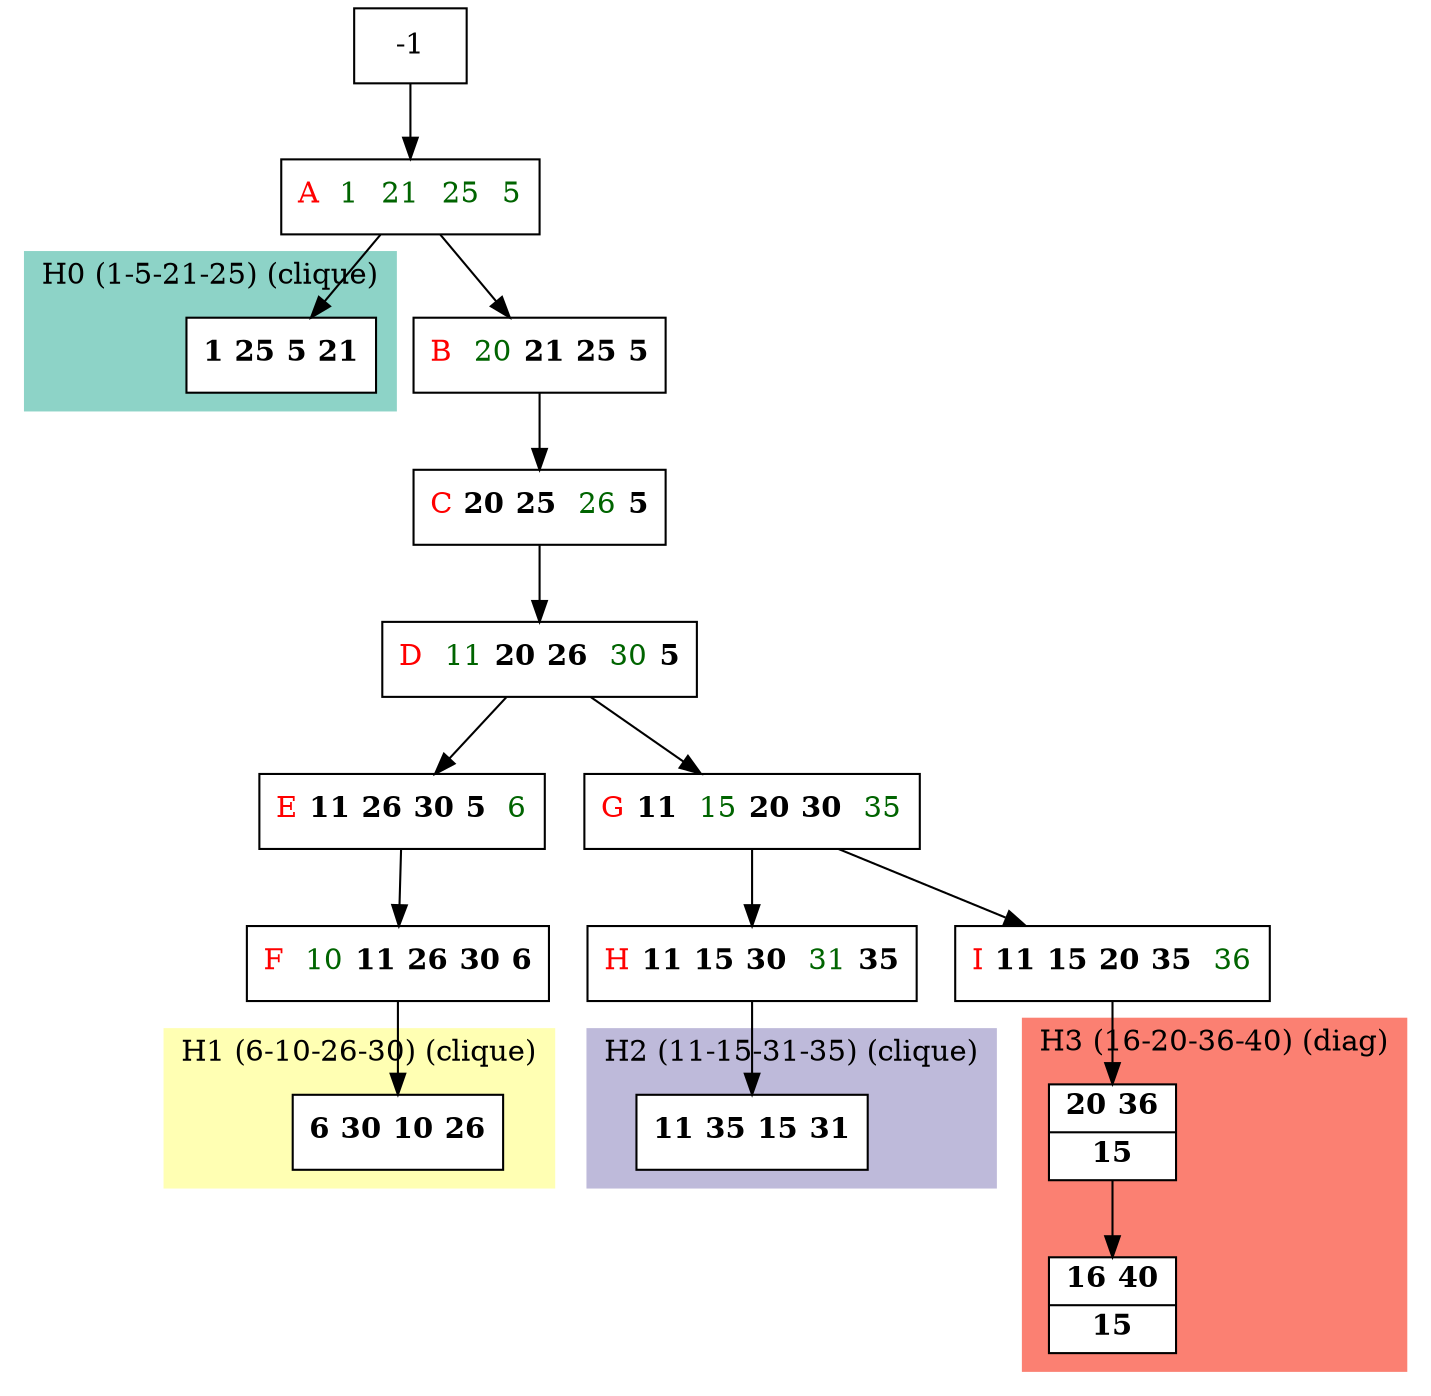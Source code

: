 digraph G {
    node [shape=box];
    subgraph cluster0 {
        node [style=filled,fillcolor=white];
        labeljust="l";
        style=filled;
        color="#8DD3C7";
        H0_0;
        label="H0 (1-5-21-25) (clique)";
    }
    subgraph cluster1 {
        node [style=filled,fillcolor=white];
        labeljust="l";
        style=filled;
        color="#FFFFB3";
        H1_0;
        label="H1 (6-10-26-30) (clique)";
    }
    subgraph cluster2 {
        node [style=filled,fillcolor=white];
        labeljust="l";
        style=filled;
        color="#BEBADA";
        H2_0;
        label="H2 (11-15-31-35) (clique)";
    }
    subgraph cluster3 {
        node [style=filled,fillcolor=white];
        labeljust="l";
        style=filled;
        color="#FB8072";
        H3_7 -> H3_0;
        label="H3 (16-20-36-40) (diag)";
    }
     1 [shape=record,label= <{  <FONT COLOR="RED">A</FONT>  <FONT COLOR="DARKGREEN">1</FONT>  <FONT COLOR="DARKGREEN">21</FONT>  <FONT COLOR="DARKGREEN">25</FONT>  <FONT COLOR="DARKGREEN">5</FONT>}> ];
     -1  ->  1;
     H0_0 [shape=record,label= <{ <b>1</b> <b>25</b> <b>5</b> <b>21</b>}> ];
     1  ->  H0_0;
     28 [shape=record,label= <{  <FONT COLOR="RED">B</FONT>  <FONT COLOR="DARKGREEN">20</FONT> <b>21</b> <b>25</b> <b>5</b>}> ];
     1  ->  28;
     27 [shape=record,label= <{  <FONT COLOR="RED">C</FONT> <b>20</b> <b>25</b>  <FONT COLOR="DARKGREEN">26</FONT> <b>5</b>}> ];
     28  ->  27;
     17 [shape=record,label= <{  <FONT COLOR="RED">D</FONT>  <FONT COLOR="DARKGREEN">11</FONT> <b>20</b> <b>26</b>  <FONT COLOR="DARKGREEN">30</FONT> <b>5</b>}> ];
     27  ->  17;
     9 [shape=record,label= <{  <FONT COLOR="RED">E</FONT> <b>11</b> <b>26</b> <b>30</b> <b>5</b>  <FONT COLOR="DARKGREEN">6</FONT>}> ];
     17  ->  9;
     10 [shape=record,label= <{  <FONT COLOR="RED">F</FONT>  <FONT COLOR="DARKGREEN">10</FONT> <b>11</b> <b>26</b> <b>30</b> <b>6</b>}> ];
     9  ->  10;
     H1_0 [shape=record,label= <{ <b>6</b> <b>30</b> <b>10</b> <b>26</b>}> ];
     10  ->  H1_0;
     18 [shape=record,label= <{  <FONT COLOR="RED">G</FONT> <b>11</b>  <FONT COLOR="DARKGREEN">15</FONT> <b>20</b> <b>30</b>  <FONT COLOR="DARKGREEN">35</FONT>}> ];
     17  ->  18;
     19 [shape=record,label= <{  <FONT COLOR="RED">H</FONT> <b>11</b> <b>15</b> <b>30</b>  <FONT COLOR="DARKGREEN">31</FONT> <b>35</b>}> ];
     18  ->  19;
     H2_0 [shape=record,label= <{ <b>11</b> <b>35</b> <b>15</b> <b>31</b>}> ];
     19  ->  H2_0;
     25 [shape=record,label= <{  <FONT COLOR="RED">I</FONT> <b>11</b> <b>15</b> <b>20</b> <b>35</b>  <FONT COLOR="DARKGREEN">36</FONT>}> ];
     18  ->  25;
     H3_7 [shape=record,label= <{ <b>20</b> <b>36</b>|  <b>15</b>}> ];
     25  ->  H3_7;
     H3_0 [shape=record,label= <{ <b>16</b> <b>40</b>|  <b>15</b>}> ];
}
